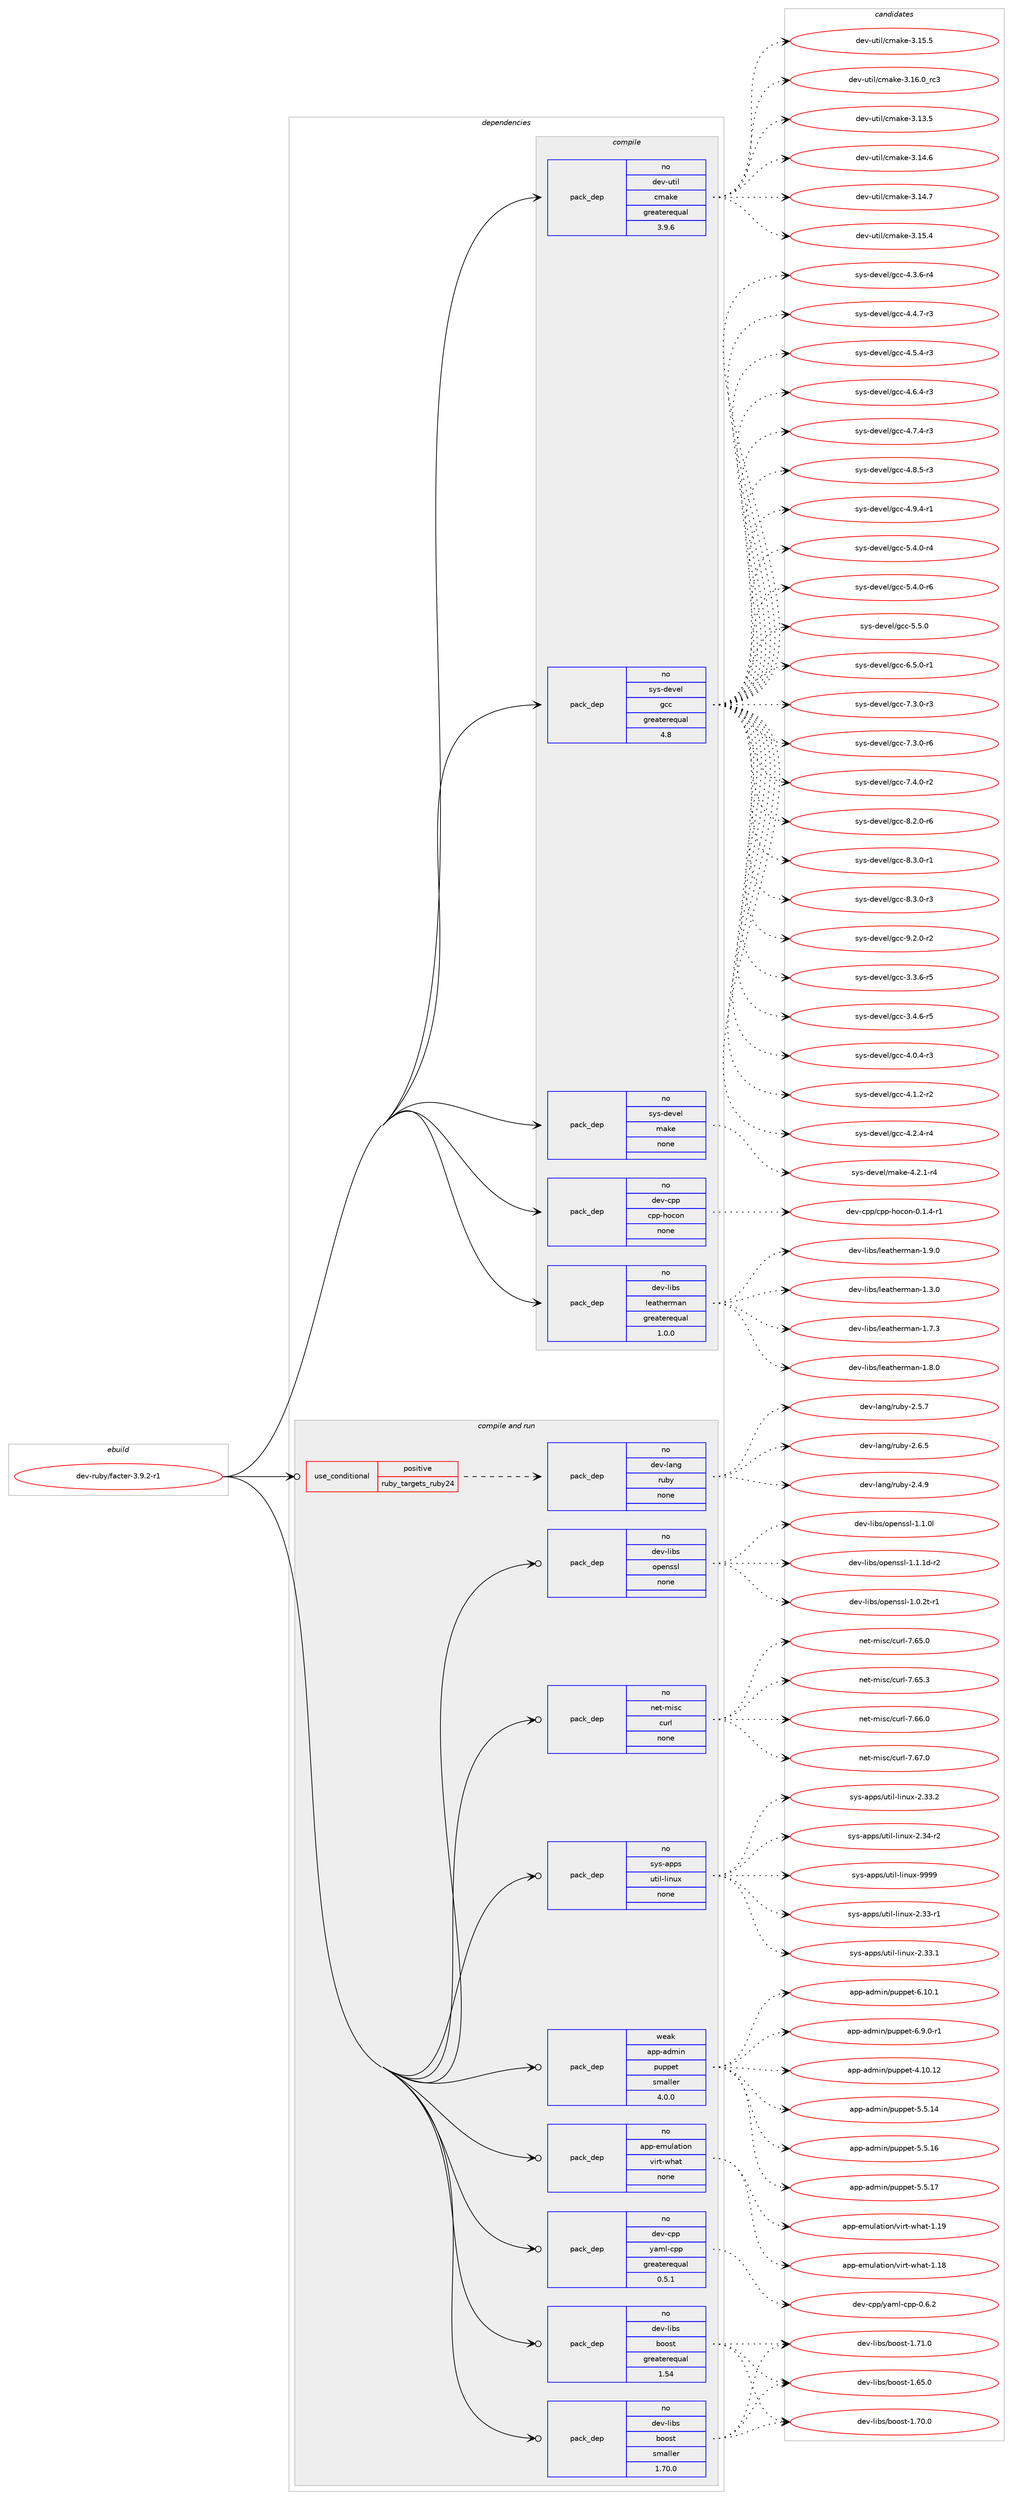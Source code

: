 digraph prolog {

# *************
# Graph options
# *************

newrank=true;
concentrate=true;
compound=true;
graph [rankdir=LR,fontname=Helvetica,fontsize=10,ranksep=1.5];#, ranksep=2.5, nodesep=0.2];
edge  [arrowhead=vee];
node  [fontname=Helvetica,fontsize=10];

# **********
# The ebuild
# **********

subgraph cluster_leftcol {
color=gray;
rank=same;
label=<<i>ebuild</i>>;
id [label="dev-ruby/facter-3.9.2-r1", color=red, width=4, href="../dev-ruby/facter-3.9.2-r1.svg"];
}

# ****************
# The dependencies
# ****************

subgraph cluster_midcol {
color=gray;
label=<<i>dependencies</i>>;
subgraph cluster_compile {
fillcolor="#eeeeee";
style=filled;
label=<<i>compile</i>>;
subgraph pack511323 {
dependency686137 [label=<<TABLE BORDER="0" CELLBORDER="1" CELLSPACING="0" CELLPADDING="4" WIDTH="220"><TR><TD ROWSPAN="6" CELLPADDING="30">pack_dep</TD></TR><TR><TD WIDTH="110">no</TD></TR><TR><TD>dev-cpp</TD></TR><TR><TD>cpp-hocon</TD></TR><TR><TD>none</TD></TR><TR><TD></TD></TR></TABLE>>, shape=none, color=blue];
}
id:e -> dependency686137:w [weight=20,style="solid",arrowhead="vee"];
subgraph pack511324 {
dependency686138 [label=<<TABLE BORDER="0" CELLBORDER="1" CELLSPACING="0" CELLPADDING="4" WIDTH="220"><TR><TD ROWSPAN="6" CELLPADDING="30">pack_dep</TD></TR><TR><TD WIDTH="110">no</TD></TR><TR><TD>dev-libs</TD></TR><TR><TD>leatherman</TD></TR><TR><TD>greaterequal</TD></TR><TR><TD>1.0.0</TD></TR></TABLE>>, shape=none, color=blue];
}
id:e -> dependency686138:w [weight=20,style="solid",arrowhead="vee"];
subgraph pack511325 {
dependency686139 [label=<<TABLE BORDER="0" CELLBORDER="1" CELLSPACING="0" CELLPADDING="4" WIDTH="220"><TR><TD ROWSPAN="6" CELLPADDING="30">pack_dep</TD></TR><TR><TD WIDTH="110">no</TD></TR><TR><TD>dev-util</TD></TR><TR><TD>cmake</TD></TR><TR><TD>greaterequal</TD></TR><TR><TD>3.9.6</TD></TR></TABLE>>, shape=none, color=blue];
}
id:e -> dependency686139:w [weight=20,style="solid",arrowhead="vee"];
subgraph pack511326 {
dependency686140 [label=<<TABLE BORDER="0" CELLBORDER="1" CELLSPACING="0" CELLPADDING="4" WIDTH="220"><TR><TD ROWSPAN="6" CELLPADDING="30">pack_dep</TD></TR><TR><TD WIDTH="110">no</TD></TR><TR><TD>sys-devel</TD></TR><TR><TD>gcc</TD></TR><TR><TD>greaterequal</TD></TR><TR><TD>4.8</TD></TR></TABLE>>, shape=none, color=blue];
}
id:e -> dependency686140:w [weight=20,style="solid",arrowhead="vee"];
subgraph pack511327 {
dependency686141 [label=<<TABLE BORDER="0" CELLBORDER="1" CELLSPACING="0" CELLPADDING="4" WIDTH="220"><TR><TD ROWSPAN="6" CELLPADDING="30">pack_dep</TD></TR><TR><TD WIDTH="110">no</TD></TR><TR><TD>sys-devel</TD></TR><TR><TD>make</TD></TR><TR><TD>none</TD></TR><TR><TD></TD></TR></TABLE>>, shape=none, color=blue];
}
id:e -> dependency686141:w [weight=20,style="solid",arrowhead="vee"];
}
subgraph cluster_compileandrun {
fillcolor="#eeeeee";
style=filled;
label=<<i>compile and run</i>>;
subgraph cond162847 {
dependency686142 [label=<<TABLE BORDER="0" CELLBORDER="1" CELLSPACING="0" CELLPADDING="4"><TR><TD ROWSPAN="3" CELLPADDING="10">use_conditional</TD></TR><TR><TD>positive</TD></TR><TR><TD>ruby_targets_ruby24</TD></TR></TABLE>>, shape=none, color=red];
subgraph pack511328 {
dependency686143 [label=<<TABLE BORDER="0" CELLBORDER="1" CELLSPACING="0" CELLPADDING="4" WIDTH="220"><TR><TD ROWSPAN="6" CELLPADDING="30">pack_dep</TD></TR><TR><TD WIDTH="110">no</TD></TR><TR><TD>dev-lang</TD></TR><TR><TD>ruby</TD></TR><TR><TD>none</TD></TR><TR><TD></TD></TR></TABLE>>, shape=none, color=blue];
}
dependency686142:e -> dependency686143:w [weight=20,style="dashed",arrowhead="vee"];
}
id:e -> dependency686142:w [weight=20,style="solid",arrowhead="odotvee"];
subgraph pack511329 {
dependency686144 [label=<<TABLE BORDER="0" CELLBORDER="1" CELLSPACING="0" CELLPADDING="4" WIDTH="220"><TR><TD ROWSPAN="6" CELLPADDING="30">pack_dep</TD></TR><TR><TD WIDTH="110">no</TD></TR><TR><TD>app-emulation</TD></TR><TR><TD>virt-what</TD></TR><TR><TD>none</TD></TR><TR><TD></TD></TR></TABLE>>, shape=none, color=blue];
}
id:e -> dependency686144:w [weight=20,style="solid",arrowhead="odotvee"];
subgraph pack511330 {
dependency686145 [label=<<TABLE BORDER="0" CELLBORDER="1" CELLSPACING="0" CELLPADDING="4" WIDTH="220"><TR><TD ROWSPAN="6" CELLPADDING="30">pack_dep</TD></TR><TR><TD WIDTH="110">no</TD></TR><TR><TD>dev-cpp</TD></TR><TR><TD>yaml-cpp</TD></TR><TR><TD>greaterequal</TD></TR><TR><TD>0.5.1</TD></TR></TABLE>>, shape=none, color=blue];
}
id:e -> dependency686145:w [weight=20,style="solid",arrowhead="odotvee"];
subgraph pack511331 {
dependency686146 [label=<<TABLE BORDER="0" CELLBORDER="1" CELLSPACING="0" CELLPADDING="4" WIDTH="220"><TR><TD ROWSPAN="6" CELLPADDING="30">pack_dep</TD></TR><TR><TD WIDTH="110">no</TD></TR><TR><TD>dev-libs</TD></TR><TR><TD>boost</TD></TR><TR><TD>greaterequal</TD></TR><TR><TD>1.54</TD></TR></TABLE>>, shape=none, color=blue];
}
id:e -> dependency686146:w [weight=20,style="solid",arrowhead="odotvee"];
subgraph pack511332 {
dependency686147 [label=<<TABLE BORDER="0" CELLBORDER="1" CELLSPACING="0" CELLPADDING="4" WIDTH="220"><TR><TD ROWSPAN="6" CELLPADDING="30">pack_dep</TD></TR><TR><TD WIDTH="110">no</TD></TR><TR><TD>dev-libs</TD></TR><TR><TD>boost</TD></TR><TR><TD>smaller</TD></TR><TR><TD>1.70.0</TD></TR></TABLE>>, shape=none, color=blue];
}
id:e -> dependency686147:w [weight=20,style="solid",arrowhead="odotvee"];
subgraph pack511333 {
dependency686148 [label=<<TABLE BORDER="0" CELLBORDER="1" CELLSPACING="0" CELLPADDING="4" WIDTH="220"><TR><TD ROWSPAN="6" CELLPADDING="30">pack_dep</TD></TR><TR><TD WIDTH="110">no</TD></TR><TR><TD>dev-libs</TD></TR><TR><TD>openssl</TD></TR><TR><TD>none</TD></TR><TR><TD></TD></TR></TABLE>>, shape=none, color=blue];
}
id:e -> dependency686148:w [weight=20,style="solid",arrowhead="odotvee"];
subgraph pack511334 {
dependency686149 [label=<<TABLE BORDER="0" CELLBORDER="1" CELLSPACING="0" CELLPADDING="4" WIDTH="220"><TR><TD ROWSPAN="6" CELLPADDING="30">pack_dep</TD></TR><TR><TD WIDTH="110">no</TD></TR><TR><TD>net-misc</TD></TR><TR><TD>curl</TD></TR><TR><TD>none</TD></TR><TR><TD></TD></TR></TABLE>>, shape=none, color=blue];
}
id:e -> dependency686149:w [weight=20,style="solid",arrowhead="odotvee"];
subgraph pack511335 {
dependency686150 [label=<<TABLE BORDER="0" CELLBORDER="1" CELLSPACING="0" CELLPADDING="4" WIDTH="220"><TR><TD ROWSPAN="6" CELLPADDING="30">pack_dep</TD></TR><TR><TD WIDTH="110">no</TD></TR><TR><TD>sys-apps</TD></TR><TR><TD>util-linux</TD></TR><TR><TD>none</TD></TR><TR><TD></TD></TR></TABLE>>, shape=none, color=blue];
}
id:e -> dependency686150:w [weight=20,style="solid",arrowhead="odotvee"];
subgraph pack511336 {
dependency686151 [label=<<TABLE BORDER="0" CELLBORDER="1" CELLSPACING="0" CELLPADDING="4" WIDTH="220"><TR><TD ROWSPAN="6" CELLPADDING="30">pack_dep</TD></TR><TR><TD WIDTH="110">weak</TD></TR><TR><TD>app-admin</TD></TR><TR><TD>puppet</TD></TR><TR><TD>smaller</TD></TR><TR><TD>4.0.0</TD></TR></TABLE>>, shape=none, color=blue];
}
id:e -> dependency686151:w [weight=20,style="solid",arrowhead="odotvee"];
}
subgraph cluster_run {
fillcolor="#eeeeee";
style=filled;
label=<<i>run</i>>;
}
}

# **************
# The candidates
# **************

subgraph cluster_choices {
rank=same;
color=gray;
label=<<i>candidates</i>>;

subgraph choice511323 {
color=black;
nodesep=1;
choice1001011184599112112479911211245104111991111104548464946524511449 [label="dev-cpp/cpp-hocon-0.1.4-r1", color=red, width=4,href="../dev-cpp/cpp-hocon-0.1.4-r1.svg"];
dependency686137:e -> choice1001011184599112112479911211245104111991111104548464946524511449:w [style=dotted,weight="100"];
}
subgraph choice511324 {
color=black;
nodesep=1;
choice1001011184510810598115471081019711610410111410997110454946514648 [label="dev-libs/leatherman-1.3.0", color=red, width=4,href="../dev-libs/leatherman-1.3.0.svg"];
choice1001011184510810598115471081019711610410111410997110454946554651 [label="dev-libs/leatherman-1.7.3", color=red, width=4,href="../dev-libs/leatherman-1.7.3.svg"];
choice1001011184510810598115471081019711610410111410997110454946564648 [label="dev-libs/leatherman-1.8.0", color=red, width=4,href="../dev-libs/leatherman-1.8.0.svg"];
choice1001011184510810598115471081019711610410111410997110454946574648 [label="dev-libs/leatherman-1.9.0", color=red, width=4,href="../dev-libs/leatherman-1.9.0.svg"];
dependency686138:e -> choice1001011184510810598115471081019711610410111410997110454946514648:w [style=dotted,weight="100"];
dependency686138:e -> choice1001011184510810598115471081019711610410111410997110454946554651:w [style=dotted,weight="100"];
dependency686138:e -> choice1001011184510810598115471081019711610410111410997110454946564648:w [style=dotted,weight="100"];
dependency686138:e -> choice1001011184510810598115471081019711610410111410997110454946574648:w [style=dotted,weight="100"];
}
subgraph choice511325 {
color=black;
nodesep=1;
choice1001011184511711610510847991099710710145514649514653 [label="dev-util/cmake-3.13.5", color=red, width=4,href="../dev-util/cmake-3.13.5.svg"];
choice1001011184511711610510847991099710710145514649524654 [label="dev-util/cmake-3.14.6", color=red, width=4,href="../dev-util/cmake-3.14.6.svg"];
choice1001011184511711610510847991099710710145514649524655 [label="dev-util/cmake-3.14.7", color=red, width=4,href="../dev-util/cmake-3.14.7.svg"];
choice1001011184511711610510847991099710710145514649534652 [label="dev-util/cmake-3.15.4", color=red, width=4,href="../dev-util/cmake-3.15.4.svg"];
choice1001011184511711610510847991099710710145514649534653 [label="dev-util/cmake-3.15.5", color=red, width=4,href="../dev-util/cmake-3.15.5.svg"];
choice1001011184511711610510847991099710710145514649544648951149951 [label="dev-util/cmake-3.16.0_rc3", color=red, width=4,href="../dev-util/cmake-3.16.0_rc3.svg"];
dependency686139:e -> choice1001011184511711610510847991099710710145514649514653:w [style=dotted,weight="100"];
dependency686139:e -> choice1001011184511711610510847991099710710145514649524654:w [style=dotted,weight="100"];
dependency686139:e -> choice1001011184511711610510847991099710710145514649524655:w [style=dotted,weight="100"];
dependency686139:e -> choice1001011184511711610510847991099710710145514649534652:w [style=dotted,weight="100"];
dependency686139:e -> choice1001011184511711610510847991099710710145514649534653:w [style=dotted,weight="100"];
dependency686139:e -> choice1001011184511711610510847991099710710145514649544648951149951:w [style=dotted,weight="100"];
}
subgraph choice511326 {
color=black;
nodesep=1;
choice115121115451001011181011084710399994551465146544511453 [label="sys-devel/gcc-3.3.6-r5", color=red, width=4,href="../sys-devel/gcc-3.3.6-r5.svg"];
choice115121115451001011181011084710399994551465246544511453 [label="sys-devel/gcc-3.4.6-r5", color=red, width=4,href="../sys-devel/gcc-3.4.6-r5.svg"];
choice115121115451001011181011084710399994552464846524511451 [label="sys-devel/gcc-4.0.4-r3", color=red, width=4,href="../sys-devel/gcc-4.0.4-r3.svg"];
choice115121115451001011181011084710399994552464946504511450 [label="sys-devel/gcc-4.1.2-r2", color=red, width=4,href="../sys-devel/gcc-4.1.2-r2.svg"];
choice115121115451001011181011084710399994552465046524511452 [label="sys-devel/gcc-4.2.4-r4", color=red, width=4,href="../sys-devel/gcc-4.2.4-r4.svg"];
choice115121115451001011181011084710399994552465146544511452 [label="sys-devel/gcc-4.3.6-r4", color=red, width=4,href="../sys-devel/gcc-4.3.6-r4.svg"];
choice115121115451001011181011084710399994552465246554511451 [label="sys-devel/gcc-4.4.7-r3", color=red, width=4,href="../sys-devel/gcc-4.4.7-r3.svg"];
choice115121115451001011181011084710399994552465346524511451 [label="sys-devel/gcc-4.5.4-r3", color=red, width=4,href="../sys-devel/gcc-4.5.4-r3.svg"];
choice115121115451001011181011084710399994552465446524511451 [label="sys-devel/gcc-4.6.4-r3", color=red, width=4,href="../sys-devel/gcc-4.6.4-r3.svg"];
choice115121115451001011181011084710399994552465546524511451 [label="sys-devel/gcc-4.7.4-r3", color=red, width=4,href="../sys-devel/gcc-4.7.4-r3.svg"];
choice115121115451001011181011084710399994552465646534511451 [label="sys-devel/gcc-4.8.5-r3", color=red, width=4,href="../sys-devel/gcc-4.8.5-r3.svg"];
choice115121115451001011181011084710399994552465746524511449 [label="sys-devel/gcc-4.9.4-r1", color=red, width=4,href="../sys-devel/gcc-4.9.4-r1.svg"];
choice115121115451001011181011084710399994553465246484511452 [label="sys-devel/gcc-5.4.0-r4", color=red, width=4,href="../sys-devel/gcc-5.4.0-r4.svg"];
choice115121115451001011181011084710399994553465246484511454 [label="sys-devel/gcc-5.4.0-r6", color=red, width=4,href="../sys-devel/gcc-5.4.0-r6.svg"];
choice11512111545100101118101108471039999455346534648 [label="sys-devel/gcc-5.5.0", color=red, width=4,href="../sys-devel/gcc-5.5.0.svg"];
choice115121115451001011181011084710399994554465346484511449 [label="sys-devel/gcc-6.5.0-r1", color=red, width=4,href="../sys-devel/gcc-6.5.0-r1.svg"];
choice115121115451001011181011084710399994555465146484511451 [label="sys-devel/gcc-7.3.0-r3", color=red, width=4,href="../sys-devel/gcc-7.3.0-r3.svg"];
choice115121115451001011181011084710399994555465146484511454 [label="sys-devel/gcc-7.3.0-r6", color=red, width=4,href="../sys-devel/gcc-7.3.0-r6.svg"];
choice115121115451001011181011084710399994555465246484511450 [label="sys-devel/gcc-7.4.0-r2", color=red, width=4,href="../sys-devel/gcc-7.4.0-r2.svg"];
choice115121115451001011181011084710399994556465046484511454 [label="sys-devel/gcc-8.2.0-r6", color=red, width=4,href="../sys-devel/gcc-8.2.0-r6.svg"];
choice115121115451001011181011084710399994556465146484511449 [label="sys-devel/gcc-8.3.0-r1", color=red, width=4,href="../sys-devel/gcc-8.3.0-r1.svg"];
choice115121115451001011181011084710399994556465146484511451 [label="sys-devel/gcc-8.3.0-r3", color=red, width=4,href="../sys-devel/gcc-8.3.0-r3.svg"];
choice115121115451001011181011084710399994557465046484511450 [label="sys-devel/gcc-9.2.0-r2", color=red, width=4,href="../sys-devel/gcc-9.2.0-r2.svg"];
dependency686140:e -> choice115121115451001011181011084710399994551465146544511453:w [style=dotted,weight="100"];
dependency686140:e -> choice115121115451001011181011084710399994551465246544511453:w [style=dotted,weight="100"];
dependency686140:e -> choice115121115451001011181011084710399994552464846524511451:w [style=dotted,weight="100"];
dependency686140:e -> choice115121115451001011181011084710399994552464946504511450:w [style=dotted,weight="100"];
dependency686140:e -> choice115121115451001011181011084710399994552465046524511452:w [style=dotted,weight="100"];
dependency686140:e -> choice115121115451001011181011084710399994552465146544511452:w [style=dotted,weight="100"];
dependency686140:e -> choice115121115451001011181011084710399994552465246554511451:w [style=dotted,weight="100"];
dependency686140:e -> choice115121115451001011181011084710399994552465346524511451:w [style=dotted,weight="100"];
dependency686140:e -> choice115121115451001011181011084710399994552465446524511451:w [style=dotted,weight="100"];
dependency686140:e -> choice115121115451001011181011084710399994552465546524511451:w [style=dotted,weight="100"];
dependency686140:e -> choice115121115451001011181011084710399994552465646534511451:w [style=dotted,weight="100"];
dependency686140:e -> choice115121115451001011181011084710399994552465746524511449:w [style=dotted,weight="100"];
dependency686140:e -> choice115121115451001011181011084710399994553465246484511452:w [style=dotted,weight="100"];
dependency686140:e -> choice115121115451001011181011084710399994553465246484511454:w [style=dotted,weight="100"];
dependency686140:e -> choice11512111545100101118101108471039999455346534648:w [style=dotted,weight="100"];
dependency686140:e -> choice115121115451001011181011084710399994554465346484511449:w [style=dotted,weight="100"];
dependency686140:e -> choice115121115451001011181011084710399994555465146484511451:w [style=dotted,weight="100"];
dependency686140:e -> choice115121115451001011181011084710399994555465146484511454:w [style=dotted,weight="100"];
dependency686140:e -> choice115121115451001011181011084710399994555465246484511450:w [style=dotted,weight="100"];
dependency686140:e -> choice115121115451001011181011084710399994556465046484511454:w [style=dotted,weight="100"];
dependency686140:e -> choice115121115451001011181011084710399994556465146484511449:w [style=dotted,weight="100"];
dependency686140:e -> choice115121115451001011181011084710399994556465146484511451:w [style=dotted,weight="100"];
dependency686140:e -> choice115121115451001011181011084710399994557465046484511450:w [style=dotted,weight="100"];
}
subgraph choice511327 {
color=black;
nodesep=1;
choice1151211154510010111810110847109971071014552465046494511452 [label="sys-devel/make-4.2.1-r4", color=red, width=4,href="../sys-devel/make-4.2.1-r4.svg"];
dependency686141:e -> choice1151211154510010111810110847109971071014552465046494511452:w [style=dotted,weight="100"];
}
subgraph choice511328 {
color=black;
nodesep=1;
choice10010111845108971101034711411798121455046524657 [label="dev-lang/ruby-2.4.9", color=red, width=4,href="../dev-lang/ruby-2.4.9.svg"];
choice10010111845108971101034711411798121455046534655 [label="dev-lang/ruby-2.5.7", color=red, width=4,href="../dev-lang/ruby-2.5.7.svg"];
choice10010111845108971101034711411798121455046544653 [label="dev-lang/ruby-2.6.5", color=red, width=4,href="../dev-lang/ruby-2.6.5.svg"];
dependency686143:e -> choice10010111845108971101034711411798121455046524657:w [style=dotted,weight="100"];
dependency686143:e -> choice10010111845108971101034711411798121455046534655:w [style=dotted,weight="100"];
dependency686143:e -> choice10010111845108971101034711411798121455046544653:w [style=dotted,weight="100"];
}
subgraph choice511329 {
color=black;
nodesep=1;
choice9711211245101109117108971161051111104711810511411645119104971164549464956 [label="app-emulation/virt-what-1.18", color=red, width=4,href="../app-emulation/virt-what-1.18.svg"];
choice9711211245101109117108971161051111104711810511411645119104971164549464957 [label="app-emulation/virt-what-1.19", color=red, width=4,href="../app-emulation/virt-what-1.19.svg"];
dependency686144:e -> choice9711211245101109117108971161051111104711810511411645119104971164549464956:w [style=dotted,weight="100"];
dependency686144:e -> choice9711211245101109117108971161051111104711810511411645119104971164549464957:w [style=dotted,weight="100"];
}
subgraph choice511330 {
color=black;
nodesep=1;
choice100101118459911211247121971091084599112112454846544650 [label="dev-cpp/yaml-cpp-0.6.2", color=red, width=4,href="../dev-cpp/yaml-cpp-0.6.2.svg"];
dependency686145:e -> choice100101118459911211247121971091084599112112454846544650:w [style=dotted,weight="100"];
}
subgraph choice511331 {
color=black;
nodesep=1;
choice1001011184510810598115479811111111511645494654534648 [label="dev-libs/boost-1.65.0", color=red, width=4,href="../dev-libs/boost-1.65.0.svg"];
choice1001011184510810598115479811111111511645494655484648 [label="dev-libs/boost-1.70.0", color=red, width=4,href="../dev-libs/boost-1.70.0.svg"];
choice1001011184510810598115479811111111511645494655494648 [label="dev-libs/boost-1.71.0", color=red, width=4,href="../dev-libs/boost-1.71.0.svg"];
dependency686146:e -> choice1001011184510810598115479811111111511645494654534648:w [style=dotted,weight="100"];
dependency686146:e -> choice1001011184510810598115479811111111511645494655484648:w [style=dotted,weight="100"];
dependency686146:e -> choice1001011184510810598115479811111111511645494655494648:w [style=dotted,weight="100"];
}
subgraph choice511332 {
color=black;
nodesep=1;
choice1001011184510810598115479811111111511645494654534648 [label="dev-libs/boost-1.65.0", color=red, width=4,href="../dev-libs/boost-1.65.0.svg"];
choice1001011184510810598115479811111111511645494655484648 [label="dev-libs/boost-1.70.0", color=red, width=4,href="../dev-libs/boost-1.70.0.svg"];
choice1001011184510810598115479811111111511645494655494648 [label="dev-libs/boost-1.71.0", color=red, width=4,href="../dev-libs/boost-1.71.0.svg"];
dependency686147:e -> choice1001011184510810598115479811111111511645494654534648:w [style=dotted,weight="100"];
dependency686147:e -> choice1001011184510810598115479811111111511645494655484648:w [style=dotted,weight="100"];
dependency686147:e -> choice1001011184510810598115479811111111511645494655494648:w [style=dotted,weight="100"];
}
subgraph choice511333 {
color=black;
nodesep=1;
choice1001011184510810598115471111121011101151151084549464846501164511449 [label="dev-libs/openssl-1.0.2t-r1", color=red, width=4,href="../dev-libs/openssl-1.0.2t-r1.svg"];
choice100101118451081059811547111112101110115115108454946494648108 [label="dev-libs/openssl-1.1.0l", color=red, width=4,href="../dev-libs/openssl-1.1.0l.svg"];
choice1001011184510810598115471111121011101151151084549464946491004511450 [label="dev-libs/openssl-1.1.1d-r2", color=red, width=4,href="../dev-libs/openssl-1.1.1d-r2.svg"];
dependency686148:e -> choice1001011184510810598115471111121011101151151084549464846501164511449:w [style=dotted,weight="100"];
dependency686148:e -> choice100101118451081059811547111112101110115115108454946494648108:w [style=dotted,weight="100"];
dependency686148:e -> choice1001011184510810598115471111121011101151151084549464946491004511450:w [style=dotted,weight="100"];
}
subgraph choice511334 {
color=black;
nodesep=1;
choice1101011164510910511599479911711410845554654534648 [label="net-misc/curl-7.65.0", color=red, width=4,href="../net-misc/curl-7.65.0.svg"];
choice1101011164510910511599479911711410845554654534651 [label="net-misc/curl-7.65.3", color=red, width=4,href="../net-misc/curl-7.65.3.svg"];
choice1101011164510910511599479911711410845554654544648 [label="net-misc/curl-7.66.0", color=red, width=4,href="../net-misc/curl-7.66.0.svg"];
choice1101011164510910511599479911711410845554654554648 [label="net-misc/curl-7.67.0", color=red, width=4,href="../net-misc/curl-7.67.0.svg"];
dependency686149:e -> choice1101011164510910511599479911711410845554654534648:w [style=dotted,weight="100"];
dependency686149:e -> choice1101011164510910511599479911711410845554654534651:w [style=dotted,weight="100"];
dependency686149:e -> choice1101011164510910511599479911711410845554654544648:w [style=dotted,weight="100"];
dependency686149:e -> choice1101011164510910511599479911711410845554654554648:w [style=dotted,weight="100"];
}
subgraph choice511335 {
color=black;
nodesep=1;
choice1151211154597112112115471171161051084510810511011712045504651514511449 [label="sys-apps/util-linux-2.33-r1", color=red, width=4,href="../sys-apps/util-linux-2.33-r1.svg"];
choice1151211154597112112115471171161051084510810511011712045504651514649 [label="sys-apps/util-linux-2.33.1", color=red, width=4,href="../sys-apps/util-linux-2.33.1.svg"];
choice1151211154597112112115471171161051084510810511011712045504651514650 [label="sys-apps/util-linux-2.33.2", color=red, width=4,href="../sys-apps/util-linux-2.33.2.svg"];
choice1151211154597112112115471171161051084510810511011712045504651524511450 [label="sys-apps/util-linux-2.34-r2", color=red, width=4,href="../sys-apps/util-linux-2.34-r2.svg"];
choice115121115459711211211547117116105108451081051101171204557575757 [label="sys-apps/util-linux-9999", color=red, width=4,href="../sys-apps/util-linux-9999.svg"];
dependency686150:e -> choice1151211154597112112115471171161051084510810511011712045504651514511449:w [style=dotted,weight="100"];
dependency686150:e -> choice1151211154597112112115471171161051084510810511011712045504651514649:w [style=dotted,weight="100"];
dependency686150:e -> choice1151211154597112112115471171161051084510810511011712045504651514650:w [style=dotted,weight="100"];
dependency686150:e -> choice1151211154597112112115471171161051084510810511011712045504651524511450:w [style=dotted,weight="100"];
dependency686150:e -> choice115121115459711211211547117116105108451081051101171204557575757:w [style=dotted,weight="100"];
}
subgraph choice511336 {
color=black;
nodesep=1;
choice971121124597100109105110471121171121121011164552464948464950 [label="app-admin/puppet-4.10.12", color=red, width=4,href="../app-admin/puppet-4.10.12.svg"];
choice9711211245971001091051104711211711211210111645534653464952 [label="app-admin/puppet-5.5.14", color=red, width=4,href="../app-admin/puppet-5.5.14.svg"];
choice9711211245971001091051104711211711211210111645534653464954 [label="app-admin/puppet-5.5.16", color=red, width=4,href="../app-admin/puppet-5.5.16.svg"];
choice9711211245971001091051104711211711211210111645534653464955 [label="app-admin/puppet-5.5.17", color=red, width=4,href="../app-admin/puppet-5.5.17.svg"];
choice9711211245971001091051104711211711211210111645544649484649 [label="app-admin/puppet-6.10.1", color=red, width=4,href="../app-admin/puppet-6.10.1.svg"];
choice971121124597100109105110471121171121121011164554465746484511449 [label="app-admin/puppet-6.9.0-r1", color=red, width=4,href="../app-admin/puppet-6.9.0-r1.svg"];
dependency686151:e -> choice971121124597100109105110471121171121121011164552464948464950:w [style=dotted,weight="100"];
dependency686151:e -> choice9711211245971001091051104711211711211210111645534653464952:w [style=dotted,weight="100"];
dependency686151:e -> choice9711211245971001091051104711211711211210111645534653464954:w [style=dotted,weight="100"];
dependency686151:e -> choice9711211245971001091051104711211711211210111645534653464955:w [style=dotted,weight="100"];
dependency686151:e -> choice9711211245971001091051104711211711211210111645544649484649:w [style=dotted,weight="100"];
dependency686151:e -> choice971121124597100109105110471121171121121011164554465746484511449:w [style=dotted,weight="100"];
}
}

}
